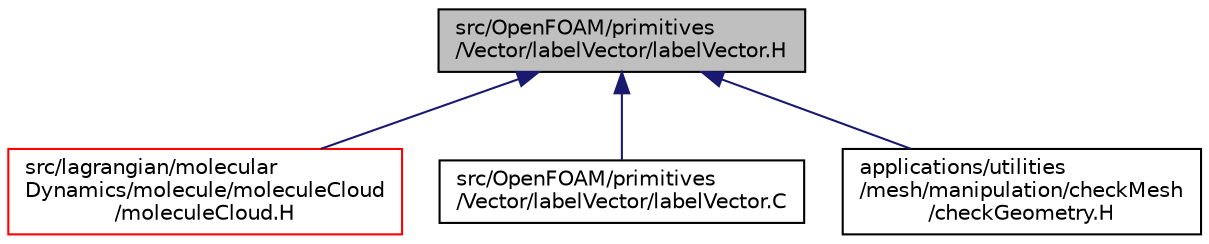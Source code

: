 digraph "src/OpenFOAM/primitives/Vector/labelVector/labelVector.H"
{
  bgcolor="transparent";
  edge [fontname="Helvetica",fontsize="10",labelfontname="Helvetica",labelfontsize="10"];
  node [fontname="Helvetica",fontsize="10",shape=record];
  Node56 [label="src/OpenFOAM/primitives\l/Vector/labelVector/labelVector.H",height=0.2,width=0.4,color="black", fillcolor="grey75", style="filled", fontcolor="black"];
  Node56 -> Node57 [dir="back",color="midnightblue",fontsize="10",style="solid",fontname="Helvetica"];
  Node57 [label="src/lagrangian/molecular\lDynamics/molecule/moleculeCloud\l/moleculeCloud.H",height=0.2,width=0.4,color="red",URL="$a07136.html"];
  Node56 -> Node62 [dir="back",color="midnightblue",fontsize="10",style="solid",fontname="Helvetica"];
  Node62 [label="src/OpenFOAM/primitives\l/Vector/labelVector/labelVector.C",height=0.2,width=0.4,color="black",URL="$a13667.html"];
  Node56 -> Node63 [dir="back",color="midnightblue",fontsize="10",style="solid",fontname="Helvetica"];
  Node63 [label="applications/utilities\l/mesh/manipulation/checkMesh\l/checkGeometry.H",height=0.2,width=0.4,color="black",URL="$a18941.html"];
}
